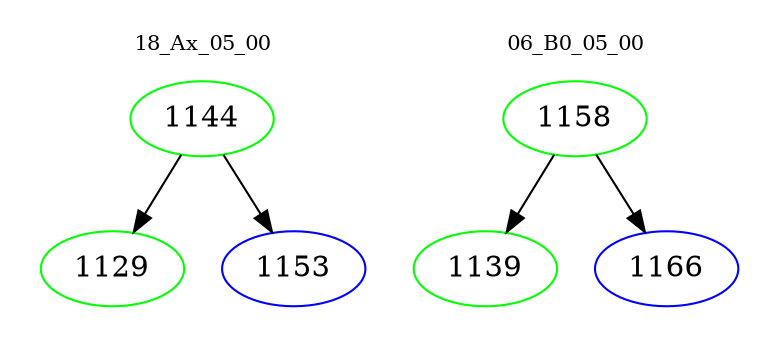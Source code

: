 digraph{
subgraph cluster_0 {
color = white
label = "18_Ax_05_00";
fontsize=10;
T0_1144 [label="1144", color="green"]
T0_1144 -> T0_1129 [color="black"]
T0_1129 [label="1129", color="green"]
T0_1144 -> T0_1153 [color="black"]
T0_1153 [label="1153", color="blue"]
}
subgraph cluster_1 {
color = white
label = "06_B0_05_00";
fontsize=10;
T1_1158 [label="1158", color="green"]
T1_1158 -> T1_1139 [color="black"]
T1_1139 [label="1139", color="green"]
T1_1158 -> T1_1166 [color="black"]
T1_1166 [label="1166", color="blue"]
}
}
